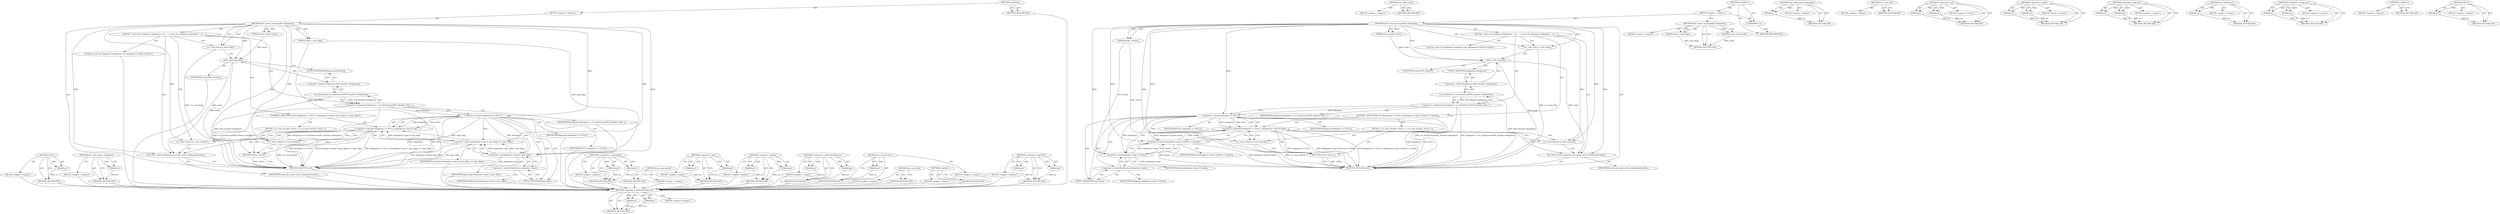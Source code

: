 digraph "NFS_I" {
vulnerable_77 [label=<(METHOD,NFS_I)>];
vulnerable_78 [label=<(PARAM,p1)>];
vulnerable_79 [label=<(BLOCK,&lt;empty&gt;,&lt;empty&gt;)>];
vulnerable_80 [label=<(METHOD_RETURN,ANY)>];
vulnerable_99 [label=<(METHOD,nfs_inode_return_delegation)>];
vulnerable_100 [label=<(PARAM,p1)>];
vulnerable_101 [label=<(BLOCK,&lt;empty&gt;,&lt;empty&gt;)>];
vulnerable_102 [label=<(METHOD_RETURN,ANY)>];
vulnerable_6 [label=<(METHOD,&lt;global&gt;)<SUB>1</SUB>>];
vulnerable_7 [label=<(BLOCK,&lt;empty&gt;,&lt;empty&gt;)<SUB>1</SUB>>];
vulnerable_8 [label=<(METHOD,nfs4_return_incompatible_delegation)<SUB>1</SUB>>];
vulnerable_9 [label=<(PARAM,struct inode *inode)<SUB>1</SUB>>];
vulnerable_10 [label=<(PARAM,mode_t open_flags)<SUB>1</SUB>>];
vulnerable_11 [label=<(BLOCK,{
 	struct nfs_delegation *delegation;
 
 	rcu_...,{
 	struct nfs_delegation *delegation;
 
 	rcu_...)<SUB>2</SUB>>];
vulnerable_12 [label="<(LOCAL,struct nfs_delegation* delegation: nfs_delegation*)<SUB>3</SUB>>"];
vulnerable_13 [label=<(rcu_read_lock,rcu_read_lock())<SUB>5</SUB>>];
vulnerable_14 [label=<(&lt;operator&gt;.assignment,delegation = rcu_dereference(NFS_I(inode)-&gt;dele...)<SUB>6</SUB>>];
vulnerable_15 [label=<(IDENTIFIER,delegation,delegation = rcu_dereference(NFS_I(inode)-&gt;dele...)<SUB>6</SUB>>];
vulnerable_16 [label=<(rcu_dereference,rcu_dereference(NFS_I(inode)-&gt;delegation))<SUB>6</SUB>>];
vulnerable_17 [label=<(&lt;operator&gt;.indirectFieldAccess,NFS_I(inode)-&gt;delegation)<SUB>6</SUB>>];
vulnerable_18 [label=<(NFS_I,NFS_I(inode))<SUB>6</SUB>>];
vulnerable_19 [label=<(IDENTIFIER,inode,NFS_I(inode))<SUB>6</SUB>>];
vulnerable_20 [label=<(FIELD_IDENTIFIER,delegation,delegation)<SUB>6</SUB>>];
vulnerable_21 [label=<(CONTROL_STRUCTURE,IF,if (delegation == NULL || (delegation-&gt;type &amp; open_flags) == open_flags))<SUB>7</SUB>>];
vulnerable_22 [label=<(&lt;operator&gt;.logicalOr,delegation == NULL || (delegation-&gt;type &amp; open_...)<SUB>7</SUB>>];
vulnerable_23 [label=<(&lt;operator&gt;.equals,delegation == NULL)<SUB>7</SUB>>];
vulnerable_24 [label=<(IDENTIFIER,delegation,delegation == NULL)<SUB>7</SUB>>];
vulnerable_25 [label=<(IDENTIFIER,NULL,delegation == NULL)<SUB>7</SUB>>];
vulnerable_26 [label=<(&lt;operator&gt;.equals,(delegation-&gt;type &amp; open_flags) == open_flags)<SUB>7</SUB>>];
vulnerable_27 [label=<(&lt;operator&gt;.and,delegation-&gt;type &amp; open_flags)<SUB>7</SUB>>];
vulnerable_28 [label=<(&lt;operator&gt;.indirectFieldAccess,delegation-&gt;type)<SUB>7</SUB>>];
vulnerable_29 [label=<(IDENTIFIER,delegation,delegation-&gt;type &amp; open_flags)<SUB>7</SUB>>];
vulnerable_30 [label=<(FIELD_IDENTIFIER,type,type)<SUB>7</SUB>>];
vulnerable_31 [label=<(IDENTIFIER,open_flags,delegation-&gt;type &amp; open_flags)<SUB>7</SUB>>];
vulnerable_32 [label=<(IDENTIFIER,open_flags,(delegation-&gt;type &amp; open_flags) == open_flags)<SUB>7</SUB>>];
vulnerable_33 [label=<(BLOCK,{
 		rcu_read_unlock();
 		return;
 	},{
 		rcu_read_unlock();
 		return;
 	})<SUB>7</SUB>>];
vulnerable_34 [label=<(rcu_read_unlock,rcu_read_unlock())<SUB>8</SUB>>];
vulnerable_35 [label=<(RETURN,return;,return;)<SUB>9</SUB>>];
vulnerable_36 [label=<(rcu_read_unlock,rcu_read_unlock())<SUB>11</SUB>>];
vulnerable_37 [label=<(nfs_inode_return_delegation,nfs_inode_return_delegation(inode))<SUB>12</SUB>>];
vulnerable_38 [label=<(IDENTIFIER,inode,nfs_inode_return_delegation(inode))<SUB>12</SUB>>];
vulnerable_39 [label=<(METHOD_RETURN,void)<SUB>1</SUB>>];
vulnerable_41 [label=<(METHOD_RETURN,ANY)<SUB>1</SUB>>];
vulnerable_63 [label=<(METHOD,&lt;operator&gt;.assignment)>];
vulnerable_64 [label=<(PARAM,p1)>];
vulnerable_65 [label=<(PARAM,p2)>];
vulnerable_66 [label=<(BLOCK,&lt;empty&gt;,&lt;empty&gt;)>];
vulnerable_67 [label=<(METHOD_RETURN,ANY)>];
vulnerable_96 [label=<(METHOD,rcu_read_unlock)>];
vulnerable_97 [label=<(BLOCK,&lt;empty&gt;,&lt;empty&gt;)>];
vulnerable_98 [label=<(METHOD_RETURN,ANY)>];
vulnerable_91 [label=<(METHOD,&lt;operator&gt;.and)>];
vulnerable_92 [label=<(PARAM,p1)>];
vulnerable_93 [label=<(PARAM,p2)>];
vulnerable_94 [label=<(BLOCK,&lt;empty&gt;,&lt;empty&gt;)>];
vulnerable_95 [label=<(METHOD_RETURN,ANY)>];
vulnerable_86 [label=<(METHOD,&lt;operator&gt;.equals)>];
vulnerable_87 [label=<(PARAM,p1)>];
vulnerable_88 [label=<(PARAM,p2)>];
vulnerable_89 [label=<(BLOCK,&lt;empty&gt;,&lt;empty&gt;)>];
vulnerable_90 [label=<(METHOD_RETURN,ANY)>];
vulnerable_72 [label=<(METHOD,&lt;operator&gt;.indirectFieldAccess)>];
vulnerable_73 [label=<(PARAM,p1)>];
vulnerable_74 [label=<(PARAM,p2)>];
vulnerable_75 [label=<(BLOCK,&lt;empty&gt;,&lt;empty&gt;)>];
vulnerable_76 [label=<(METHOD_RETURN,ANY)>];
vulnerable_68 [label=<(METHOD,rcu_dereference)>];
vulnerable_69 [label=<(PARAM,p1)>];
vulnerable_70 [label=<(BLOCK,&lt;empty&gt;,&lt;empty&gt;)>];
vulnerable_71 [label=<(METHOD_RETURN,ANY)>];
vulnerable_60 [label=<(METHOD,rcu_read_lock)>];
vulnerable_61 [label=<(BLOCK,&lt;empty&gt;,&lt;empty&gt;)>];
vulnerable_62 [label=<(METHOD_RETURN,ANY)>];
vulnerable_54 [label=<(METHOD,&lt;global&gt;)<SUB>1</SUB>>];
vulnerable_55 [label=<(BLOCK,&lt;empty&gt;,&lt;empty&gt;)>];
vulnerable_56 [label=<(METHOD_RETURN,ANY)>];
vulnerable_81 [label=<(METHOD,&lt;operator&gt;.logicalOr)>];
vulnerable_82 [label=<(PARAM,p1)>];
vulnerable_83 [label=<(PARAM,p2)>];
vulnerable_84 [label=<(BLOCK,&lt;empty&gt;,&lt;empty&gt;)>];
vulnerable_85 [label=<(METHOD_RETURN,ANY)>];
fixed_81 [label=<(METHOD,&lt;operator&gt;.indirectFieldAccess)>];
fixed_82 [label=<(PARAM,p1)>];
fixed_83 [label=<(PARAM,p2)>];
fixed_84 [label=<(BLOCK,&lt;empty&gt;,&lt;empty&gt;)>];
fixed_85 [label=<(METHOD_RETURN,ANY)>];
fixed_105 [label=<(METHOD,rcu_read_unlock)>];
fixed_106 [label=<(BLOCK,&lt;empty&gt;,&lt;empty&gt;)>];
fixed_107 [label=<(METHOD_RETURN,ANY)>];
fixed_6 [label=<(METHOD,&lt;global&gt;)<SUB>1</SUB>>];
fixed_7 [label=<(BLOCK,&lt;empty&gt;,&lt;empty&gt;)<SUB>1</SUB>>];
fixed_8 [label=<(METHOD,nfs4_return_incompatible_delegation)<SUB>1</SUB>>];
fixed_9 [label=<(PARAM,struct inode *inode)<SUB>1</SUB>>];
fixed_10 [label=<(PARAM,mode_t open_flags)<SUB>1</SUB>>];
fixed_11 [label=<(BLOCK,&lt;empty&gt;,&lt;empty&gt;)>];
fixed_12 [label=<(METHOD_RETURN,void)<SUB>1</SUB>>];
fixed_14 [label=<(UNKNOWN,),))<SUB>1</SUB>>];
fixed_15 [label=<(METHOD,nfs4_return_incompatible_delegation)<SUB>2</SUB>>];
fixed_16 [label=<(PARAM,struct inode *inode)<SUB>2</SUB>>];
fixed_17 [label=<(PARAM,fmode_t fmode)<SUB>2</SUB>>];
fixed_18 [label=<(BLOCK,{
 	struct nfs_delegation *delegation;
 
 	rcu_...,{
 	struct nfs_delegation *delegation;
 
 	rcu_...)<SUB>3</SUB>>];
fixed_19 [label="<(LOCAL,struct nfs_delegation* delegation: nfs_delegation*)<SUB>4</SUB>>"];
fixed_20 [label=<(rcu_read_lock,rcu_read_lock())<SUB>6</SUB>>];
fixed_21 [label=<(&lt;operator&gt;.assignment,delegation = rcu_dereference(NFS_I(inode)-&gt;dele...)<SUB>7</SUB>>];
fixed_22 [label=<(IDENTIFIER,delegation,delegation = rcu_dereference(NFS_I(inode)-&gt;dele...)<SUB>7</SUB>>];
fixed_23 [label=<(rcu_dereference,rcu_dereference(NFS_I(inode)-&gt;delegation))<SUB>7</SUB>>];
fixed_24 [label=<(&lt;operator&gt;.indirectFieldAccess,NFS_I(inode)-&gt;delegation)<SUB>7</SUB>>];
fixed_25 [label=<(NFS_I,NFS_I(inode))<SUB>7</SUB>>];
fixed_26 [label=<(IDENTIFIER,inode,NFS_I(inode))<SUB>7</SUB>>];
fixed_27 [label=<(FIELD_IDENTIFIER,delegation,delegation)<SUB>7</SUB>>];
fixed_28 [label=<(CONTROL_STRUCTURE,IF,if (delegation == NULL || (delegation-&gt;type &amp; fmode) == fmode))<SUB>8</SUB>>];
fixed_29 [label=<(&lt;operator&gt;.logicalOr,delegation == NULL || (delegation-&gt;type &amp; fmode...)<SUB>8</SUB>>];
fixed_30 [label=<(&lt;operator&gt;.equals,delegation == NULL)<SUB>8</SUB>>];
fixed_31 [label=<(IDENTIFIER,delegation,delegation == NULL)<SUB>8</SUB>>];
fixed_32 [label=<(IDENTIFIER,NULL,delegation == NULL)<SUB>8</SUB>>];
fixed_33 [label=<(&lt;operator&gt;.equals,(delegation-&gt;type &amp; fmode) == fmode)<SUB>8</SUB>>];
fixed_34 [label=<(&lt;operator&gt;.and,delegation-&gt;type &amp; fmode)<SUB>8</SUB>>];
fixed_35 [label=<(&lt;operator&gt;.indirectFieldAccess,delegation-&gt;type)<SUB>8</SUB>>];
fixed_36 [label=<(IDENTIFIER,delegation,delegation-&gt;type &amp; fmode)<SUB>8</SUB>>];
fixed_37 [label=<(FIELD_IDENTIFIER,type,type)<SUB>8</SUB>>];
fixed_38 [label=<(IDENTIFIER,fmode,delegation-&gt;type &amp; fmode)<SUB>8</SUB>>];
fixed_39 [label=<(IDENTIFIER,fmode,(delegation-&gt;type &amp; fmode) == fmode)<SUB>8</SUB>>];
fixed_40 [label=<(BLOCK,{
 		rcu_read_unlock();
 		return;
 	},{
 		rcu_read_unlock();
 		return;
 	})<SUB>8</SUB>>];
fixed_41 [label=<(rcu_read_unlock,rcu_read_unlock())<SUB>9</SUB>>];
fixed_42 [label=<(RETURN,return;,return;)<SUB>10</SUB>>];
fixed_43 [label=<(rcu_read_unlock,rcu_read_unlock())<SUB>12</SUB>>];
fixed_44 [label=<(nfs_inode_return_delegation,nfs_inode_return_delegation(inode))<SUB>13</SUB>>];
fixed_45 [label=<(IDENTIFIER,inode,nfs_inode_return_delegation(inode))<SUB>13</SUB>>];
fixed_46 [label=<(METHOD_RETURN,void)<SUB>2</SUB>>];
fixed_48 [label=<(METHOD_RETURN,ANY)<SUB>1</SUB>>];
fixed_108 [label=<(METHOD,nfs_inode_return_delegation)>];
fixed_109 [label=<(PARAM,p1)>];
fixed_110 [label=<(BLOCK,&lt;empty&gt;,&lt;empty&gt;)>];
fixed_111 [label=<(METHOD_RETURN,ANY)>];
fixed_69 [label=<(METHOD,rcu_read_lock)>];
fixed_70 [label=<(BLOCK,&lt;empty&gt;,&lt;empty&gt;)>];
fixed_71 [label=<(METHOD_RETURN,ANY)>];
fixed_100 [label=<(METHOD,&lt;operator&gt;.and)>];
fixed_101 [label=<(PARAM,p1)>];
fixed_102 [label=<(PARAM,p2)>];
fixed_103 [label=<(BLOCK,&lt;empty&gt;,&lt;empty&gt;)>];
fixed_104 [label=<(METHOD_RETURN,ANY)>];
fixed_95 [label=<(METHOD,&lt;operator&gt;.equals)>];
fixed_96 [label=<(PARAM,p1)>];
fixed_97 [label=<(PARAM,p2)>];
fixed_98 [label=<(BLOCK,&lt;empty&gt;,&lt;empty&gt;)>];
fixed_99 [label=<(METHOD_RETURN,ANY)>];
fixed_90 [label=<(METHOD,&lt;operator&gt;.logicalOr)>];
fixed_91 [label=<(PARAM,p1)>];
fixed_92 [label=<(PARAM,p2)>];
fixed_93 [label=<(BLOCK,&lt;empty&gt;,&lt;empty&gt;)>];
fixed_94 [label=<(METHOD_RETURN,ANY)>];
fixed_77 [label=<(METHOD,rcu_dereference)>];
fixed_78 [label=<(PARAM,p1)>];
fixed_79 [label=<(BLOCK,&lt;empty&gt;,&lt;empty&gt;)>];
fixed_80 [label=<(METHOD_RETURN,ANY)>];
fixed_72 [label=<(METHOD,&lt;operator&gt;.assignment)>];
fixed_73 [label=<(PARAM,p1)>];
fixed_74 [label=<(PARAM,p2)>];
fixed_75 [label=<(BLOCK,&lt;empty&gt;,&lt;empty&gt;)>];
fixed_76 [label=<(METHOD_RETURN,ANY)>];
fixed_63 [label=<(METHOD,&lt;global&gt;)<SUB>1</SUB>>];
fixed_64 [label=<(BLOCK,&lt;empty&gt;,&lt;empty&gt;)>];
fixed_65 [label=<(METHOD_RETURN,ANY)>];
fixed_86 [label=<(METHOD,NFS_I)>];
fixed_87 [label=<(PARAM,p1)>];
fixed_88 [label=<(BLOCK,&lt;empty&gt;,&lt;empty&gt;)>];
fixed_89 [label=<(METHOD_RETURN,ANY)>];
vulnerable_77 -> vulnerable_78  [key=0, label="AST: "];
vulnerable_77 -> vulnerable_78  [key=1, label="DDG: "];
vulnerable_77 -> vulnerable_79  [key=0, label="AST: "];
vulnerable_77 -> vulnerable_80  [key=0, label="AST: "];
vulnerable_77 -> vulnerable_80  [key=1, label="CFG: "];
vulnerable_78 -> vulnerable_80  [key=0, label="DDG: p1"];
vulnerable_79 -> fixed_81  [key=0];
vulnerable_80 -> fixed_81  [key=0];
vulnerable_99 -> vulnerable_100  [key=0, label="AST: "];
vulnerable_99 -> vulnerable_100  [key=1, label="DDG: "];
vulnerable_99 -> vulnerable_101  [key=0, label="AST: "];
vulnerable_99 -> vulnerable_102  [key=0, label="AST: "];
vulnerable_99 -> vulnerable_102  [key=1, label="CFG: "];
vulnerable_100 -> vulnerable_102  [key=0, label="DDG: p1"];
vulnerable_101 -> fixed_81  [key=0];
vulnerable_102 -> fixed_81  [key=0];
vulnerable_6 -> vulnerable_7  [key=0, label="AST: "];
vulnerable_6 -> vulnerable_41  [key=0, label="AST: "];
vulnerable_6 -> vulnerable_41  [key=1, label="CFG: "];
vulnerable_7 -> vulnerable_8  [key=0, label="AST: "];
vulnerable_8 -> vulnerable_9  [key=0, label="AST: "];
vulnerable_8 -> vulnerable_9  [key=1, label="DDG: "];
vulnerable_8 -> vulnerable_10  [key=0, label="AST: "];
vulnerable_8 -> vulnerable_10  [key=1, label="DDG: "];
vulnerable_8 -> vulnerable_11  [key=0, label="AST: "];
vulnerable_8 -> vulnerable_39  [key=0, label="AST: "];
vulnerable_8 -> vulnerable_13  [key=0, label="CFG: "];
vulnerable_8 -> vulnerable_13  [key=1, label="DDG: "];
vulnerable_8 -> vulnerable_36  [key=0, label="DDG: "];
vulnerable_8 -> vulnerable_37  [key=0, label="DDG: "];
vulnerable_8 -> vulnerable_34  [key=0, label="DDG: "];
vulnerable_8 -> vulnerable_35  [key=0, label="DDG: "];
vulnerable_8 -> vulnerable_23  [key=0, label="DDG: "];
vulnerable_8 -> vulnerable_26  [key=0, label="DDG: "];
vulnerable_8 -> vulnerable_18  [key=0, label="DDG: "];
vulnerable_8 -> vulnerable_27  [key=0, label="DDG: "];
vulnerable_9 -> vulnerable_18  [key=0, label="DDG: inode"];
vulnerable_10 -> vulnerable_39  [key=0, label="DDG: open_flags"];
vulnerable_10 -> vulnerable_27  [key=0, label="DDG: open_flags"];
vulnerable_11 -> vulnerable_12  [key=0, label="AST: "];
vulnerable_11 -> vulnerable_13  [key=0, label="AST: "];
vulnerable_11 -> vulnerable_14  [key=0, label="AST: "];
vulnerable_11 -> vulnerable_21  [key=0, label="AST: "];
vulnerable_11 -> vulnerable_36  [key=0, label="AST: "];
vulnerable_11 -> vulnerable_37  [key=0, label="AST: "];
vulnerable_12 -> fixed_81  [key=0];
vulnerable_13 -> vulnerable_18  [key=0, label="CFG: "];
vulnerable_13 -> vulnerable_39  [key=0, label="DDG: rcu_read_lock()"];
vulnerable_14 -> vulnerable_15  [key=0, label="AST: "];
vulnerable_14 -> vulnerable_16  [key=0, label="AST: "];
vulnerable_14 -> vulnerable_23  [key=0, label="CFG: "];
vulnerable_14 -> vulnerable_23  [key=1, label="DDG: delegation"];
vulnerable_14 -> vulnerable_39  [key=0, label="DDG: rcu_dereference(NFS_I(inode)-&gt;delegation)"];
vulnerable_14 -> vulnerable_39  [key=1, label="DDG: delegation = rcu_dereference(NFS_I(inode)-&gt;delegation)"];
vulnerable_15 -> fixed_81  [key=0];
vulnerable_16 -> vulnerable_17  [key=0, label="AST: "];
vulnerable_16 -> vulnerable_14  [key=0, label="CFG: "];
vulnerable_16 -> vulnerable_14  [key=1, label="DDG: NFS_I(inode)-&gt;delegation"];
vulnerable_16 -> vulnerable_39  [key=0, label="DDG: NFS_I(inode)-&gt;delegation"];
vulnerable_17 -> vulnerable_18  [key=0, label="AST: "];
vulnerable_17 -> vulnerable_20  [key=0, label="AST: "];
vulnerable_17 -> vulnerable_16  [key=0, label="CFG: "];
vulnerable_18 -> vulnerable_19  [key=0, label="AST: "];
vulnerable_18 -> vulnerable_20  [key=0, label="CFG: "];
vulnerable_18 -> vulnerable_39  [key=0, label="DDG: inode"];
vulnerable_18 -> vulnerable_37  [key=0, label="DDG: inode"];
vulnerable_19 -> fixed_81  [key=0];
vulnerable_20 -> vulnerable_17  [key=0, label="CFG: "];
vulnerable_21 -> vulnerable_22  [key=0, label="AST: "];
vulnerable_21 -> vulnerable_33  [key=0, label="AST: "];
vulnerable_22 -> vulnerable_23  [key=0, label="AST: "];
vulnerable_22 -> vulnerable_26  [key=0, label="AST: "];
vulnerable_22 -> vulnerable_34  [key=0, label="CFG: "];
vulnerable_22 -> vulnerable_34  [key=1, label="CDG: "];
vulnerable_22 -> vulnerable_36  [key=0, label="CFG: "];
vulnerable_22 -> vulnerable_36  [key=1, label="CDG: "];
vulnerable_22 -> vulnerable_39  [key=0, label="DDG: delegation == NULL"];
vulnerable_22 -> vulnerable_39  [key=1, label="DDG: (delegation-&gt;type &amp; open_flags) == open_flags"];
vulnerable_22 -> vulnerable_39  [key=2, label="DDG: delegation == NULL || (delegation-&gt;type &amp; open_flags) == open_flags"];
vulnerable_22 -> vulnerable_35  [key=0, label="CDG: "];
vulnerable_22 -> vulnerable_37  [key=0, label="CDG: "];
vulnerable_23 -> vulnerable_24  [key=0, label="AST: "];
vulnerable_23 -> vulnerable_25  [key=0, label="AST: "];
vulnerable_23 -> vulnerable_22  [key=0, label="CFG: "];
vulnerable_23 -> vulnerable_22  [key=1, label="DDG: delegation"];
vulnerable_23 -> vulnerable_22  [key=2, label="DDG: NULL"];
vulnerable_23 -> vulnerable_30  [key=0, label="CFG: "];
vulnerable_23 -> vulnerable_30  [key=1, label="CDG: "];
vulnerable_23 -> vulnerable_39  [key=0, label="DDG: delegation"];
vulnerable_23 -> vulnerable_39  [key=1, label="DDG: NULL"];
vulnerable_23 -> vulnerable_27  [key=0, label="DDG: delegation"];
vulnerable_23 -> vulnerable_27  [key=1, label="CDG: "];
vulnerable_23 -> vulnerable_26  [key=0, label="CDG: "];
vulnerable_23 -> vulnerable_28  [key=0, label="CDG: "];
vulnerable_24 -> fixed_81  [key=0];
vulnerable_25 -> fixed_81  [key=0];
vulnerable_26 -> vulnerable_27  [key=0, label="AST: "];
vulnerable_26 -> vulnerable_32  [key=0, label="AST: "];
vulnerable_26 -> vulnerable_22  [key=0, label="CFG: "];
vulnerable_26 -> vulnerable_22  [key=1, label="DDG: delegation-&gt;type &amp; open_flags"];
vulnerable_26 -> vulnerable_22  [key=2, label="DDG: open_flags"];
vulnerable_26 -> vulnerable_39  [key=0, label="DDG: delegation-&gt;type &amp; open_flags"];
vulnerable_26 -> vulnerable_39  [key=1, label="DDG: open_flags"];
vulnerable_27 -> vulnerable_28  [key=0, label="AST: "];
vulnerable_27 -> vulnerable_31  [key=0, label="AST: "];
vulnerable_27 -> vulnerable_26  [key=0, label="CFG: "];
vulnerable_27 -> vulnerable_26  [key=1, label="DDG: delegation-&gt;type"];
vulnerable_27 -> vulnerable_26  [key=2, label="DDG: open_flags"];
vulnerable_27 -> vulnerable_39  [key=0, label="DDG: delegation-&gt;type"];
vulnerable_28 -> vulnerable_29  [key=0, label="AST: "];
vulnerable_28 -> vulnerable_30  [key=0, label="AST: "];
vulnerable_28 -> vulnerable_27  [key=0, label="CFG: "];
vulnerable_29 -> fixed_81  [key=0];
vulnerable_30 -> vulnerable_28  [key=0, label="CFG: "];
vulnerable_31 -> fixed_81  [key=0];
vulnerable_32 -> fixed_81  [key=0];
vulnerable_33 -> vulnerable_34  [key=0, label="AST: "];
vulnerable_33 -> vulnerable_35  [key=0, label="AST: "];
vulnerable_34 -> vulnerable_35  [key=0, label="CFG: "];
vulnerable_34 -> vulnerable_39  [key=0, label="DDG: rcu_read_unlock()"];
vulnerable_35 -> vulnerable_39  [key=0, label="CFG: "];
vulnerable_35 -> vulnerable_39  [key=1, label="DDG: &lt;RET&gt;"];
vulnerable_36 -> vulnerable_37  [key=0, label="CFG: "];
vulnerable_37 -> vulnerable_38  [key=0, label="AST: "];
vulnerable_37 -> vulnerable_39  [key=0, label="CFG: "];
vulnerable_38 -> fixed_81  [key=0];
vulnerable_39 -> fixed_81  [key=0];
vulnerable_41 -> fixed_81  [key=0];
vulnerable_63 -> vulnerable_64  [key=0, label="AST: "];
vulnerable_63 -> vulnerable_64  [key=1, label="DDG: "];
vulnerable_63 -> vulnerable_66  [key=0, label="AST: "];
vulnerable_63 -> vulnerable_65  [key=0, label="AST: "];
vulnerable_63 -> vulnerable_65  [key=1, label="DDG: "];
vulnerable_63 -> vulnerable_67  [key=0, label="AST: "];
vulnerable_63 -> vulnerable_67  [key=1, label="CFG: "];
vulnerable_64 -> vulnerable_67  [key=0, label="DDG: p1"];
vulnerable_65 -> vulnerable_67  [key=0, label="DDG: p2"];
vulnerable_66 -> fixed_81  [key=0];
vulnerable_67 -> fixed_81  [key=0];
vulnerable_96 -> vulnerable_97  [key=0, label="AST: "];
vulnerable_96 -> vulnerable_98  [key=0, label="AST: "];
vulnerable_96 -> vulnerable_98  [key=1, label="CFG: "];
vulnerable_97 -> fixed_81  [key=0];
vulnerable_98 -> fixed_81  [key=0];
vulnerable_91 -> vulnerable_92  [key=0, label="AST: "];
vulnerable_91 -> vulnerable_92  [key=1, label="DDG: "];
vulnerable_91 -> vulnerable_94  [key=0, label="AST: "];
vulnerable_91 -> vulnerable_93  [key=0, label="AST: "];
vulnerable_91 -> vulnerable_93  [key=1, label="DDG: "];
vulnerable_91 -> vulnerable_95  [key=0, label="AST: "];
vulnerable_91 -> vulnerable_95  [key=1, label="CFG: "];
vulnerable_92 -> vulnerable_95  [key=0, label="DDG: p1"];
vulnerable_93 -> vulnerable_95  [key=0, label="DDG: p2"];
vulnerable_94 -> fixed_81  [key=0];
vulnerable_95 -> fixed_81  [key=0];
vulnerable_86 -> vulnerable_87  [key=0, label="AST: "];
vulnerable_86 -> vulnerable_87  [key=1, label="DDG: "];
vulnerable_86 -> vulnerable_89  [key=0, label="AST: "];
vulnerable_86 -> vulnerable_88  [key=0, label="AST: "];
vulnerable_86 -> vulnerable_88  [key=1, label="DDG: "];
vulnerable_86 -> vulnerable_90  [key=0, label="AST: "];
vulnerable_86 -> vulnerable_90  [key=1, label="CFG: "];
vulnerable_87 -> vulnerable_90  [key=0, label="DDG: p1"];
vulnerable_88 -> vulnerable_90  [key=0, label="DDG: p2"];
vulnerable_89 -> fixed_81  [key=0];
vulnerable_90 -> fixed_81  [key=0];
vulnerable_72 -> vulnerable_73  [key=0, label="AST: "];
vulnerable_72 -> vulnerable_73  [key=1, label="DDG: "];
vulnerable_72 -> vulnerable_75  [key=0, label="AST: "];
vulnerable_72 -> vulnerable_74  [key=0, label="AST: "];
vulnerable_72 -> vulnerable_74  [key=1, label="DDG: "];
vulnerable_72 -> vulnerable_76  [key=0, label="AST: "];
vulnerable_72 -> vulnerable_76  [key=1, label="CFG: "];
vulnerable_73 -> vulnerable_76  [key=0, label="DDG: p1"];
vulnerable_74 -> vulnerable_76  [key=0, label="DDG: p2"];
vulnerable_75 -> fixed_81  [key=0];
vulnerable_76 -> fixed_81  [key=0];
vulnerable_68 -> vulnerable_69  [key=0, label="AST: "];
vulnerable_68 -> vulnerable_69  [key=1, label="DDG: "];
vulnerable_68 -> vulnerable_70  [key=0, label="AST: "];
vulnerable_68 -> vulnerable_71  [key=0, label="AST: "];
vulnerable_68 -> vulnerable_71  [key=1, label="CFG: "];
vulnerable_69 -> vulnerable_71  [key=0, label="DDG: p1"];
vulnerable_70 -> fixed_81  [key=0];
vulnerable_71 -> fixed_81  [key=0];
vulnerable_60 -> vulnerable_61  [key=0, label="AST: "];
vulnerable_60 -> vulnerable_62  [key=0, label="AST: "];
vulnerable_60 -> vulnerable_62  [key=1, label="CFG: "];
vulnerable_61 -> fixed_81  [key=0];
vulnerable_62 -> fixed_81  [key=0];
vulnerable_54 -> vulnerable_55  [key=0, label="AST: "];
vulnerable_54 -> vulnerable_56  [key=0, label="AST: "];
vulnerable_54 -> vulnerable_56  [key=1, label="CFG: "];
vulnerable_55 -> fixed_81  [key=0];
vulnerable_56 -> fixed_81  [key=0];
vulnerable_81 -> vulnerable_82  [key=0, label="AST: "];
vulnerable_81 -> vulnerable_82  [key=1, label="DDG: "];
vulnerable_81 -> vulnerable_84  [key=0, label="AST: "];
vulnerable_81 -> vulnerable_83  [key=0, label="AST: "];
vulnerable_81 -> vulnerable_83  [key=1, label="DDG: "];
vulnerable_81 -> vulnerable_85  [key=0, label="AST: "];
vulnerable_81 -> vulnerable_85  [key=1, label="CFG: "];
vulnerable_82 -> vulnerable_85  [key=0, label="DDG: p1"];
vulnerable_83 -> vulnerable_85  [key=0, label="DDG: p2"];
vulnerable_84 -> fixed_81  [key=0];
vulnerable_85 -> fixed_81  [key=0];
fixed_81 -> fixed_82  [key=0, label="AST: "];
fixed_81 -> fixed_82  [key=1, label="DDG: "];
fixed_81 -> fixed_84  [key=0, label="AST: "];
fixed_81 -> fixed_83  [key=0, label="AST: "];
fixed_81 -> fixed_83  [key=1, label="DDG: "];
fixed_81 -> fixed_85  [key=0, label="AST: "];
fixed_81 -> fixed_85  [key=1, label="CFG: "];
fixed_82 -> fixed_85  [key=0, label="DDG: p1"];
fixed_83 -> fixed_85  [key=0, label="DDG: p2"];
fixed_105 -> fixed_106  [key=0, label="AST: "];
fixed_105 -> fixed_107  [key=0, label="AST: "];
fixed_105 -> fixed_107  [key=1, label="CFG: "];
fixed_6 -> fixed_7  [key=0, label="AST: "];
fixed_6 -> fixed_48  [key=0, label="AST: "];
fixed_6 -> fixed_14  [key=0, label="CFG: "];
fixed_7 -> fixed_8  [key=0, label="AST: "];
fixed_7 -> fixed_14  [key=0, label="AST: "];
fixed_7 -> fixed_15  [key=0, label="AST: "];
fixed_8 -> fixed_9  [key=0, label="AST: "];
fixed_8 -> fixed_9  [key=1, label="DDG: "];
fixed_8 -> fixed_10  [key=0, label="AST: "];
fixed_8 -> fixed_10  [key=1, label="DDG: "];
fixed_8 -> fixed_11  [key=0, label="AST: "];
fixed_8 -> fixed_12  [key=0, label="AST: "];
fixed_8 -> fixed_12  [key=1, label="CFG: "];
fixed_9 -> fixed_12  [key=0, label="DDG: inode"];
fixed_10 -> fixed_12  [key=0, label="DDG: open_flags"];
fixed_14 -> fixed_48  [key=0, label="CFG: "];
fixed_15 -> fixed_16  [key=0, label="AST: "];
fixed_15 -> fixed_16  [key=1, label="DDG: "];
fixed_15 -> fixed_17  [key=0, label="AST: "];
fixed_15 -> fixed_17  [key=1, label="DDG: "];
fixed_15 -> fixed_18  [key=0, label="AST: "];
fixed_15 -> fixed_46  [key=0, label="AST: "];
fixed_15 -> fixed_20  [key=0, label="CFG: "];
fixed_15 -> fixed_20  [key=1, label="DDG: "];
fixed_15 -> fixed_43  [key=0, label="DDG: "];
fixed_15 -> fixed_44  [key=0, label="DDG: "];
fixed_15 -> fixed_41  [key=0, label="DDG: "];
fixed_15 -> fixed_42  [key=0, label="DDG: "];
fixed_15 -> fixed_30  [key=0, label="DDG: "];
fixed_15 -> fixed_33  [key=0, label="DDG: "];
fixed_15 -> fixed_25  [key=0, label="DDG: "];
fixed_15 -> fixed_34  [key=0, label="DDG: "];
fixed_16 -> fixed_25  [key=0, label="DDG: inode"];
fixed_17 -> fixed_46  [key=0, label="DDG: fmode"];
fixed_17 -> fixed_34  [key=0, label="DDG: fmode"];
fixed_18 -> fixed_19  [key=0, label="AST: "];
fixed_18 -> fixed_20  [key=0, label="AST: "];
fixed_18 -> fixed_21  [key=0, label="AST: "];
fixed_18 -> fixed_28  [key=0, label="AST: "];
fixed_18 -> fixed_43  [key=0, label="AST: "];
fixed_18 -> fixed_44  [key=0, label="AST: "];
fixed_20 -> fixed_25  [key=0, label="CFG: "];
fixed_20 -> fixed_46  [key=0, label="DDG: rcu_read_lock()"];
fixed_21 -> fixed_22  [key=0, label="AST: "];
fixed_21 -> fixed_23  [key=0, label="AST: "];
fixed_21 -> fixed_30  [key=0, label="CFG: "];
fixed_21 -> fixed_30  [key=1, label="DDG: delegation"];
fixed_21 -> fixed_46  [key=0, label="DDG: rcu_dereference(NFS_I(inode)-&gt;delegation)"];
fixed_21 -> fixed_46  [key=1, label="DDG: delegation = rcu_dereference(NFS_I(inode)-&gt;delegation)"];
fixed_23 -> fixed_24  [key=0, label="AST: "];
fixed_23 -> fixed_21  [key=0, label="CFG: "];
fixed_23 -> fixed_21  [key=1, label="DDG: NFS_I(inode)-&gt;delegation"];
fixed_23 -> fixed_46  [key=0, label="DDG: NFS_I(inode)-&gt;delegation"];
fixed_24 -> fixed_25  [key=0, label="AST: "];
fixed_24 -> fixed_27  [key=0, label="AST: "];
fixed_24 -> fixed_23  [key=0, label="CFG: "];
fixed_25 -> fixed_26  [key=0, label="AST: "];
fixed_25 -> fixed_27  [key=0, label="CFG: "];
fixed_25 -> fixed_46  [key=0, label="DDG: inode"];
fixed_25 -> fixed_44  [key=0, label="DDG: inode"];
fixed_27 -> fixed_24  [key=0, label="CFG: "];
fixed_28 -> fixed_29  [key=0, label="AST: "];
fixed_28 -> fixed_40  [key=0, label="AST: "];
fixed_29 -> fixed_30  [key=0, label="AST: "];
fixed_29 -> fixed_33  [key=0, label="AST: "];
fixed_29 -> fixed_41  [key=0, label="CFG: "];
fixed_29 -> fixed_41  [key=1, label="CDG: "];
fixed_29 -> fixed_43  [key=0, label="CFG: "];
fixed_29 -> fixed_43  [key=1, label="CDG: "];
fixed_29 -> fixed_46  [key=0, label="DDG: delegation == NULL"];
fixed_29 -> fixed_46  [key=1, label="DDG: (delegation-&gt;type &amp; fmode) == fmode"];
fixed_29 -> fixed_46  [key=2, label="DDG: delegation == NULL || (delegation-&gt;type &amp; fmode) == fmode"];
fixed_29 -> fixed_42  [key=0, label="CDG: "];
fixed_29 -> fixed_44  [key=0, label="CDG: "];
fixed_30 -> fixed_31  [key=0, label="AST: "];
fixed_30 -> fixed_32  [key=0, label="AST: "];
fixed_30 -> fixed_29  [key=0, label="CFG: "];
fixed_30 -> fixed_29  [key=1, label="DDG: delegation"];
fixed_30 -> fixed_29  [key=2, label="DDG: NULL"];
fixed_30 -> fixed_37  [key=0, label="CFG: "];
fixed_30 -> fixed_37  [key=1, label="CDG: "];
fixed_30 -> fixed_46  [key=0, label="DDG: delegation"];
fixed_30 -> fixed_46  [key=1, label="DDG: NULL"];
fixed_30 -> fixed_34  [key=0, label="DDG: delegation"];
fixed_30 -> fixed_34  [key=1, label="CDG: "];
fixed_30 -> fixed_33  [key=0, label="CDG: "];
fixed_30 -> fixed_35  [key=0, label="CDG: "];
fixed_33 -> fixed_34  [key=0, label="AST: "];
fixed_33 -> fixed_39  [key=0, label="AST: "];
fixed_33 -> fixed_29  [key=0, label="CFG: "];
fixed_33 -> fixed_29  [key=1, label="DDG: delegation-&gt;type &amp; fmode"];
fixed_33 -> fixed_29  [key=2, label="DDG: fmode"];
fixed_33 -> fixed_46  [key=0, label="DDG: delegation-&gt;type &amp; fmode"];
fixed_33 -> fixed_46  [key=1, label="DDG: fmode"];
fixed_34 -> fixed_35  [key=0, label="AST: "];
fixed_34 -> fixed_38  [key=0, label="AST: "];
fixed_34 -> fixed_33  [key=0, label="CFG: "];
fixed_34 -> fixed_33  [key=1, label="DDG: delegation-&gt;type"];
fixed_34 -> fixed_33  [key=2, label="DDG: fmode"];
fixed_34 -> fixed_46  [key=0, label="DDG: delegation-&gt;type"];
fixed_35 -> fixed_36  [key=0, label="AST: "];
fixed_35 -> fixed_37  [key=0, label="AST: "];
fixed_35 -> fixed_34  [key=0, label="CFG: "];
fixed_37 -> fixed_35  [key=0, label="CFG: "];
fixed_40 -> fixed_41  [key=0, label="AST: "];
fixed_40 -> fixed_42  [key=0, label="AST: "];
fixed_41 -> fixed_42  [key=0, label="CFG: "];
fixed_41 -> fixed_46  [key=0, label="DDG: rcu_read_unlock()"];
fixed_42 -> fixed_46  [key=0, label="CFG: "];
fixed_42 -> fixed_46  [key=1, label="DDG: &lt;RET&gt;"];
fixed_43 -> fixed_44  [key=0, label="CFG: "];
fixed_44 -> fixed_45  [key=0, label="AST: "];
fixed_44 -> fixed_46  [key=0, label="CFG: "];
fixed_108 -> fixed_109  [key=0, label="AST: "];
fixed_108 -> fixed_109  [key=1, label="DDG: "];
fixed_108 -> fixed_110  [key=0, label="AST: "];
fixed_108 -> fixed_111  [key=0, label="AST: "];
fixed_108 -> fixed_111  [key=1, label="CFG: "];
fixed_109 -> fixed_111  [key=0, label="DDG: p1"];
fixed_69 -> fixed_70  [key=0, label="AST: "];
fixed_69 -> fixed_71  [key=0, label="AST: "];
fixed_69 -> fixed_71  [key=1, label="CFG: "];
fixed_100 -> fixed_101  [key=0, label="AST: "];
fixed_100 -> fixed_101  [key=1, label="DDG: "];
fixed_100 -> fixed_103  [key=0, label="AST: "];
fixed_100 -> fixed_102  [key=0, label="AST: "];
fixed_100 -> fixed_102  [key=1, label="DDG: "];
fixed_100 -> fixed_104  [key=0, label="AST: "];
fixed_100 -> fixed_104  [key=1, label="CFG: "];
fixed_101 -> fixed_104  [key=0, label="DDG: p1"];
fixed_102 -> fixed_104  [key=0, label="DDG: p2"];
fixed_95 -> fixed_96  [key=0, label="AST: "];
fixed_95 -> fixed_96  [key=1, label="DDG: "];
fixed_95 -> fixed_98  [key=0, label="AST: "];
fixed_95 -> fixed_97  [key=0, label="AST: "];
fixed_95 -> fixed_97  [key=1, label="DDG: "];
fixed_95 -> fixed_99  [key=0, label="AST: "];
fixed_95 -> fixed_99  [key=1, label="CFG: "];
fixed_96 -> fixed_99  [key=0, label="DDG: p1"];
fixed_97 -> fixed_99  [key=0, label="DDG: p2"];
fixed_90 -> fixed_91  [key=0, label="AST: "];
fixed_90 -> fixed_91  [key=1, label="DDG: "];
fixed_90 -> fixed_93  [key=0, label="AST: "];
fixed_90 -> fixed_92  [key=0, label="AST: "];
fixed_90 -> fixed_92  [key=1, label="DDG: "];
fixed_90 -> fixed_94  [key=0, label="AST: "];
fixed_90 -> fixed_94  [key=1, label="CFG: "];
fixed_91 -> fixed_94  [key=0, label="DDG: p1"];
fixed_92 -> fixed_94  [key=0, label="DDG: p2"];
fixed_77 -> fixed_78  [key=0, label="AST: "];
fixed_77 -> fixed_78  [key=1, label="DDG: "];
fixed_77 -> fixed_79  [key=0, label="AST: "];
fixed_77 -> fixed_80  [key=0, label="AST: "];
fixed_77 -> fixed_80  [key=1, label="CFG: "];
fixed_78 -> fixed_80  [key=0, label="DDG: p1"];
fixed_72 -> fixed_73  [key=0, label="AST: "];
fixed_72 -> fixed_73  [key=1, label="DDG: "];
fixed_72 -> fixed_75  [key=0, label="AST: "];
fixed_72 -> fixed_74  [key=0, label="AST: "];
fixed_72 -> fixed_74  [key=1, label="DDG: "];
fixed_72 -> fixed_76  [key=0, label="AST: "];
fixed_72 -> fixed_76  [key=1, label="CFG: "];
fixed_73 -> fixed_76  [key=0, label="DDG: p1"];
fixed_74 -> fixed_76  [key=0, label="DDG: p2"];
fixed_63 -> fixed_64  [key=0, label="AST: "];
fixed_63 -> fixed_65  [key=0, label="AST: "];
fixed_63 -> fixed_65  [key=1, label="CFG: "];
fixed_86 -> fixed_87  [key=0, label="AST: "];
fixed_86 -> fixed_87  [key=1, label="DDG: "];
fixed_86 -> fixed_88  [key=0, label="AST: "];
fixed_86 -> fixed_89  [key=0, label="AST: "];
fixed_86 -> fixed_89  [key=1, label="CFG: "];
fixed_87 -> fixed_89  [key=0, label="DDG: p1"];
}

